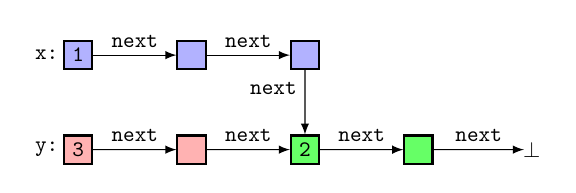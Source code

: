 \begin{tikzpicture}[
  scale=0.8,
  transform shape,
]

  \tikzstyle{memnode}=[draw,rectangle,fill=lightgray,thick,minimum height=4.5mm, minimum width=4.5mm,inner sep=1mm,node distance=18mm,font=\tt]
  \tikzstyle{memnodeblue}=[draw,rectangle,fill=blue!30,thick,minimum height=4.5mm, minimum width=4.5mm,inner sep=1mm,node distance=18mm,font=\tt]
  \tikzstyle{memnodepink}=[draw,rectangle,fill=red!30,thick,minimum height=4.5mm, minimum width=4.5mm,inner sep=1mm,node distance=18mm,font=\tt]
  \tikzstyle{memnodegreen}=[draw,rectangle,fill=green!60,thick,minimum height=4.5mm, minimum width=4.5mm,inner sep=1mm,node distance=18mm,font=\tt]

  \tikzstyle{nullnode}=[node distance=18mm,label=center:$\bot$]
  \tikzstyle{varnode}=[font=\tt]
  \tikzstyle{refnode}=[fill=green!20,minimum height=4.5mm, minimum width=4.5mm,inner sep=1mm,font=\tt]

  \tikzstyle{pointer}=[draw,->,>=latex]
  \tikzstyle{ptrlab}=[above,font=\tt]

  % nodes
  \node[memnodeblue] (x1) at (0mm,0mm) {1};
  \node[memnodeblue] (x2) [right of=x1] {};
  \node[memnodeblue] (x3) [right of=x2] {};

  \node[memnodepink] (y1) [below of=x1, yshift=3mm] {3};
  \node[memnodepink] (y2) [right of=y1] {};

  \node[memnodegreen] (join) [right of=y2] {2};
  \node[memnodegreen] (j2) [right of=join] {};
  \node[nullnode] (j2null) [right of=j2] {};

  \node[varnode,node distance=5mm] (x) [left of=x1] {x:};
  \node[varnode,node distance=5mm] (x) [left of=y1] {y:};

  % pointers
  \draw[pointer] (x1)    -- node[ptrlab]   {next} (x2);
  \draw[pointer] (x2)    -- node[ptrlab]   {next} (x3);
  
  \draw[pointer] (x3)    -- node[ptrlab,xshift=-5mm]   {next} (join);

  \draw[pointer] (y1)    -- node[ptrlab]   {next} (y2);
  \draw[pointer] (y2)    -- node[ptrlab]   {next} (join);

  \draw[pointer] (join)  -- node[ptrlab]  {next}     (j2);
  \draw[pointer] (j2)    -- node[ptrlab]  {next}     (j2null);

\end{tikzpicture}
